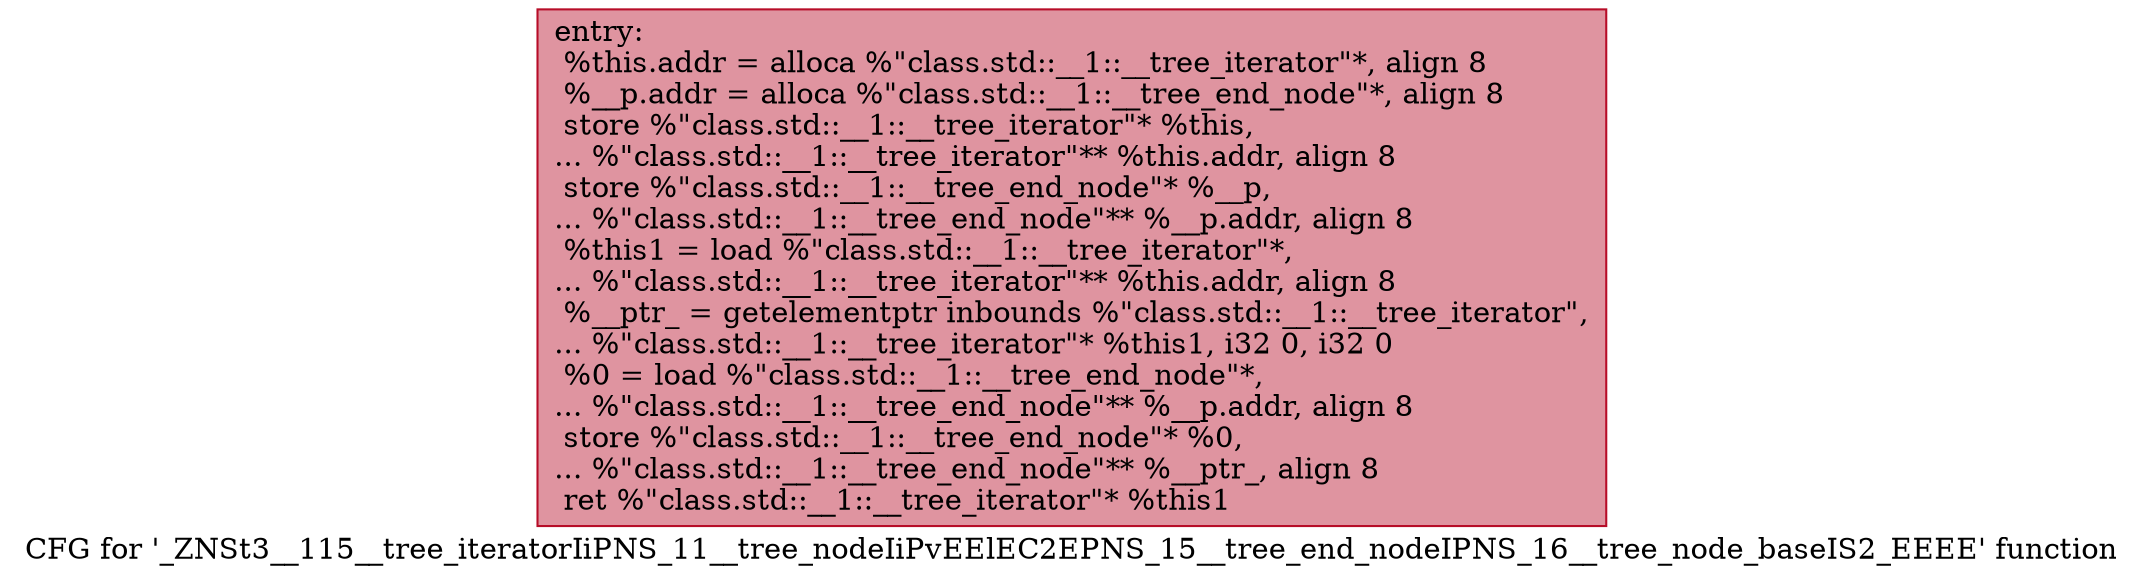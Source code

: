 digraph "CFG for '_ZNSt3__115__tree_iteratorIiPNS_11__tree_nodeIiPvEElEC2EPNS_15__tree_end_nodeIPNS_16__tree_node_baseIS2_EEEE' function" {
	label="CFG for '_ZNSt3__115__tree_iteratorIiPNS_11__tree_nodeIiPvEElEC2EPNS_15__tree_end_nodeIPNS_16__tree_node_baseIS2_EEEE' function";

	Node0x6000025526c0 [shape=record,color="#b70d28ff", style=filled, fillcolor="#b70d2870",label="{entry:\l  %this.addr = alloca %\"class.std::__1::__tree_iterator\"*, align 8\l  %__p.addr = alloca %\"class.std::__1::__tree_end_node\"*, align 8\l  store %\"class.std::__1::__tree_iterator\"* %this,\l... %\"class.std::__1::__tree_iterator\"** %this.addr, align 8\l  store %\"class.std::__1::__tree_end_node\"* %__p,\l... %\"class.std::__1::__tree_end_node\"** %__p.addr, align 8\l  %this1 = load %\"class.std::__1::__tree_iterator\"*,\l... %\"class.std::__1::__tree_iterator\"** %this.addr, align 8\l  %__ptr_ = getelementptr inbounds %\"class.std::__1::__tree_iterator\",\l... %\"class.std::__1::__tree_iterator\"* %this1, i32 0, i32 0\l  %0 = load %\"class.std::__1::__tree_end_node\"*,\l... %\"class.std::__1::__tree_end_node\"** %__p.addr, align 8\l  store %\"class.std::__1::__tree_end_node\"* %0,\l... %\"class.std::__1::__tree_end_node\"** %__ptr_, align 8\l  ret %\"class.std::__1::__tree_iterator\"* %this1\l}"];
}
